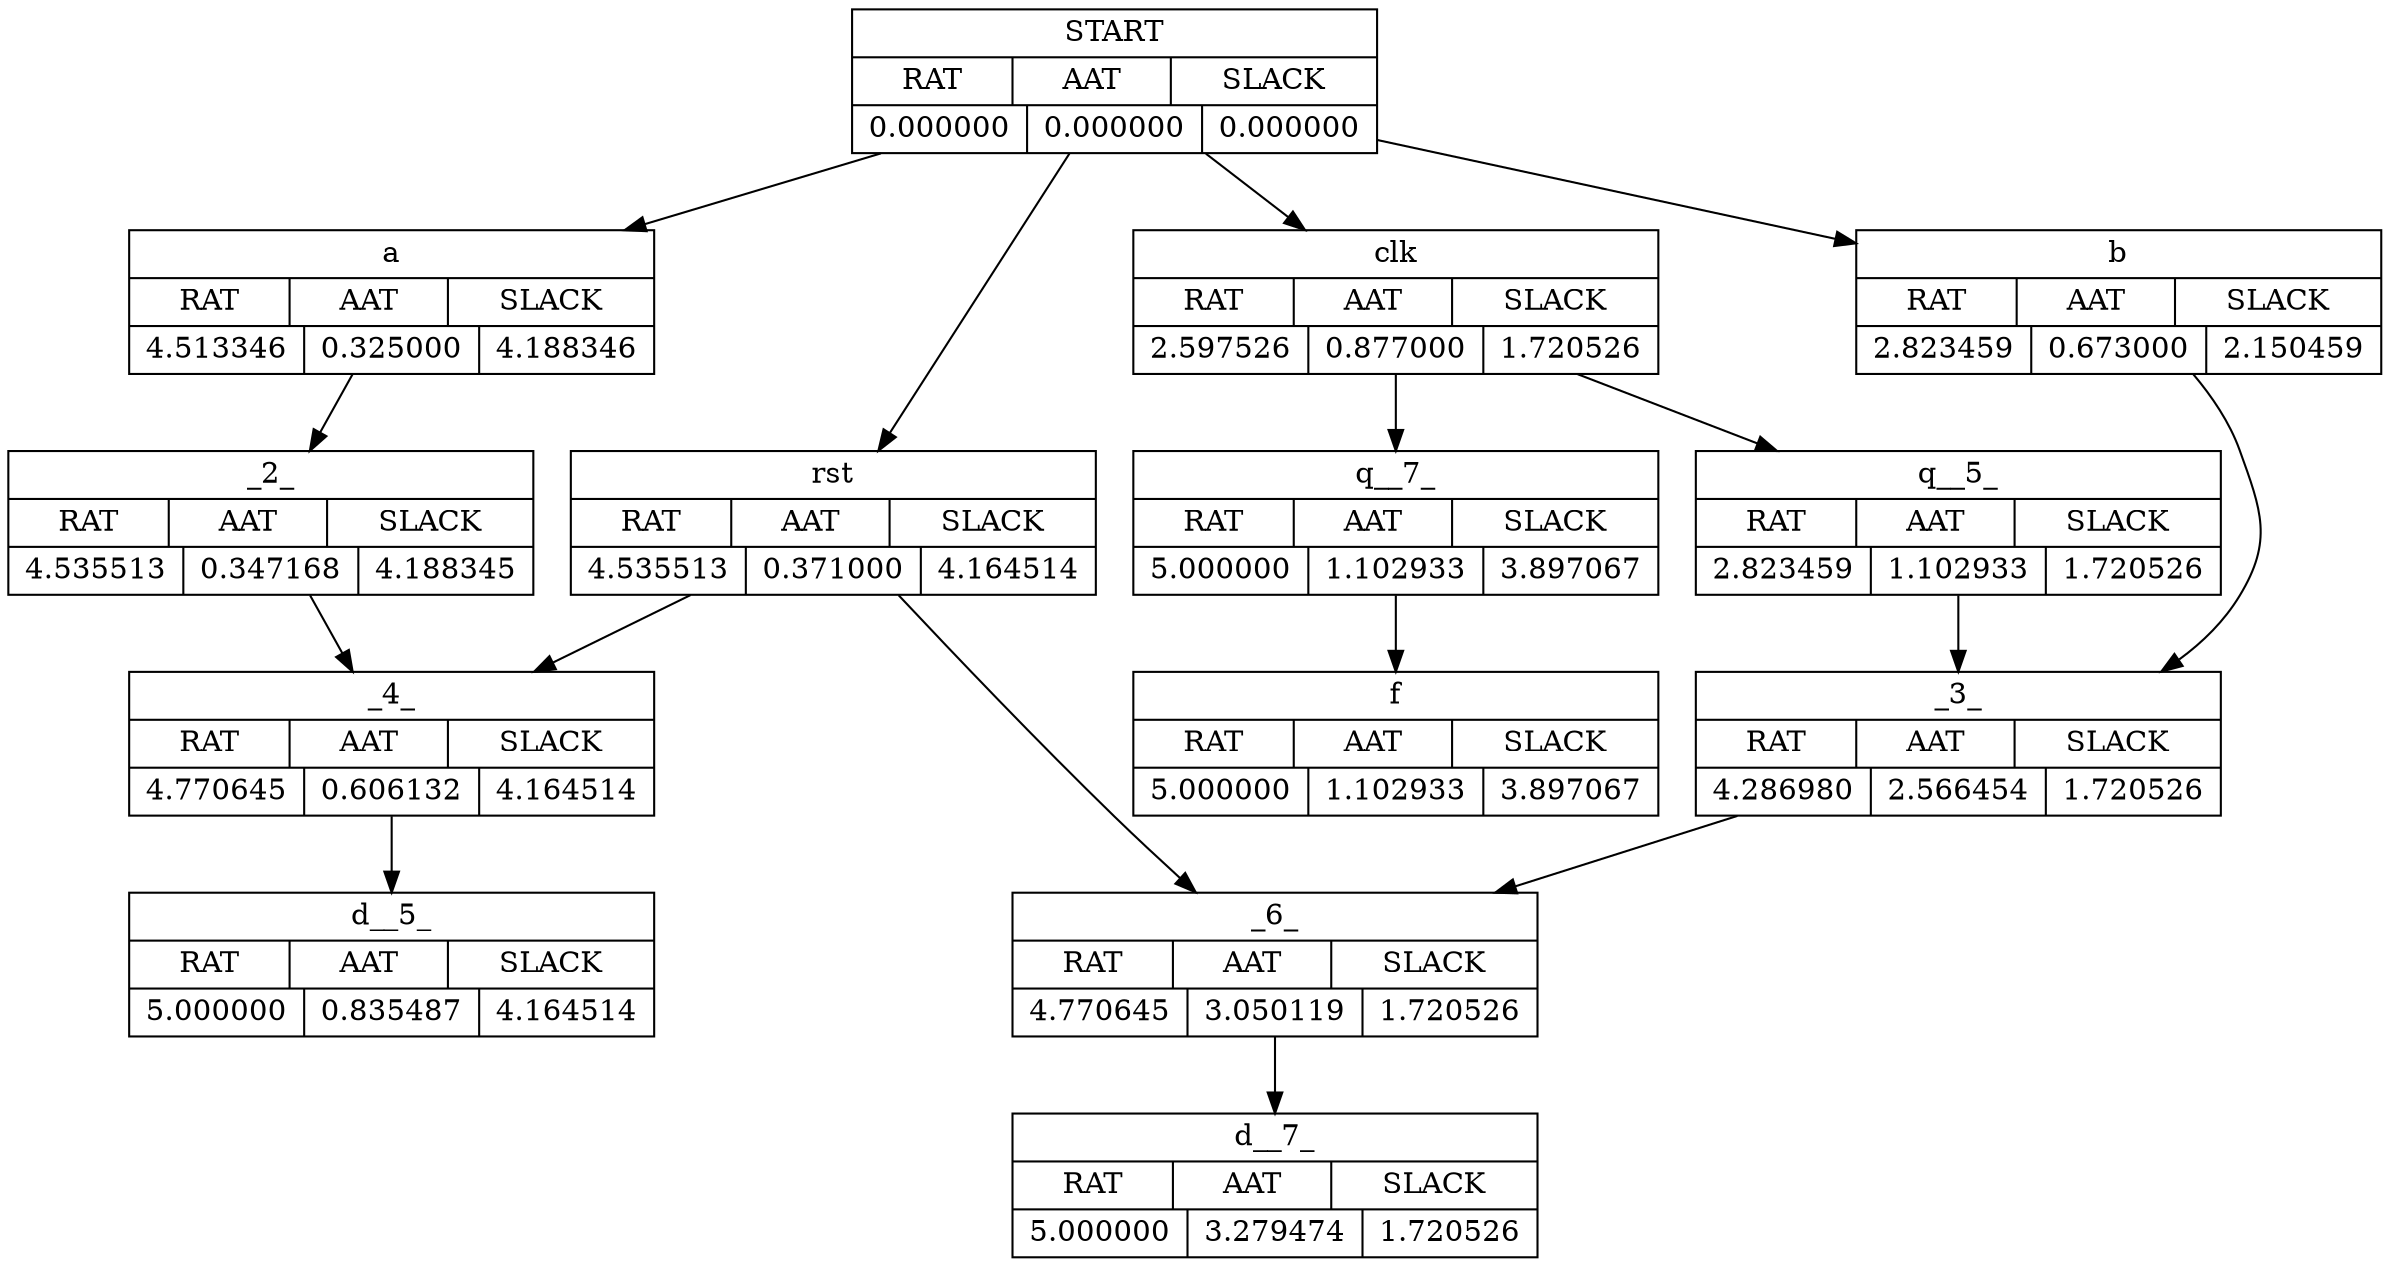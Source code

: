 Digraph G {
START[shape ="record", label = "{{START}|{RAT|AAT|SLACK}|{0.000000|0.000000|0.000000}}"];
a[shape ="record", label = "{{a}|{RAT|AAT|SLACK}|{4.513346|0.325000|4.188346}}"];
b[shape ="record", label = "{{b}|{RAT|AAT|SLACK}|{2.823459|0.673000|2.150459}}"];
clk[shape ="record", label = "{{clk}|{RAT|AAT|SLACK}|{2.597526|0.877000|1.720526}}"];
f[shape ="record", label = "{{f}|{RAT|AAT|SLACK}|{5.000000|1.102933|3.897067}}"];
rst[shape ="record", label = "{{rst}|{RAT|AAT|SLACK}|{4.535513|0.371000|4.164514}}"];
_2_[shape ="record", label = "{{_2_}|{RAT|AAT|SLACK}|{4.535513|0.347168|4.188345}}"];
_3_[shape ="record", label = "{{_3_}|{RAT|AAT|SLACK}|{4.286980|2.566454|1.720526}}"];
_4_[shape ="record", label = "{{_4_}|{RAT|AAT|SLACK}|{4.770645|0.606132|4.164514}}"];
d__5_[shape ="record", label = "{{d__5_}|{RAT|AAT|SLACK}|{5.000000|0.835487|4.164514}}"];
q__5_[shape ="record", label = "{{q__5_}|{RAT|AAT|SLACK}|{2.823459|1.102933|1.720526}}"];
_6_[shape ="record", label = "{{_6_}|{RAT|AAT|SLACK}|{4.770645|3.050119|1.720526}}"];
d__7_[shape ="record", label = "{{d__7_}|{RAT|AAT|SLACK}|{5.000000|3.279474|1.720526}}"];
q__7_[shape ="record", label = "{{q__7_}|{RAT|AAT|SLACK}|{5.000000|1.102933|3.897067}}"];
START->a;
START->b;
START->clk;
START->rst;
a->_2_;
b->_3_;
clk->q__5_;
clk->q__7_;
rst->_4_;
rst->_6_;
_2_->_4_;
_3_->_6_;
_4_->d__5_;
q__5_->_3_;
_6_->d__7_;
q__7_->f;
}
